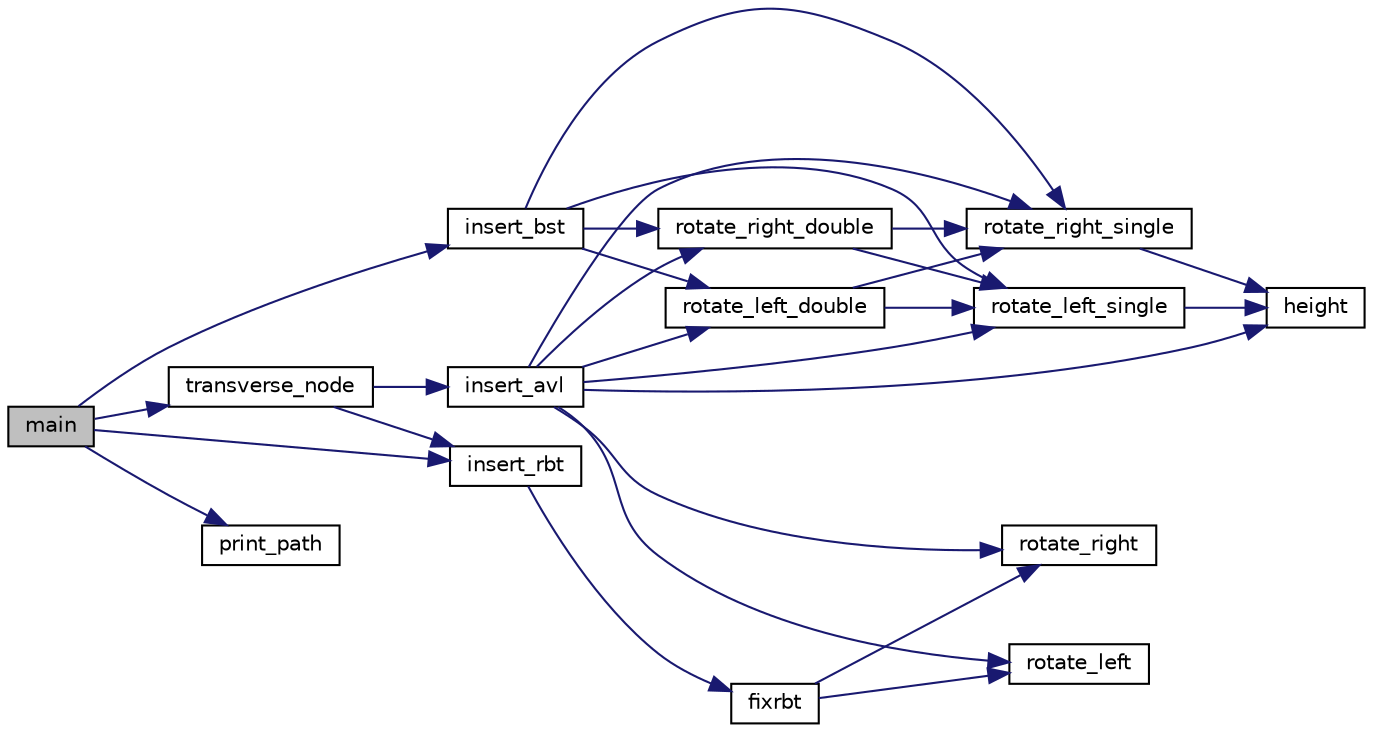 digraph "main"
{
  edge [fontname="Helvetica",fontsize="10",labelfontname="Helvetica",labelfontsize="10"];
  node [fontname="Helvetica",fontsize="10",shape=record];
  rankdir="LR";
  Node33 [label="main",height=0.2,width=0.4,color="black", fillcolor="grey75", style="filled", fontcolor="black"];
  Node33 -> Node34 [color="midnightblue",fontsize="10",style="solid",fontname="Helvetica"];
  Node34 [label="insert_bst",height=0.2,width=0.4,color="black", fillcolor="white", style="filled",URL="$problem__1_8c_09_09.html#a7a38ca5eb62583d64027d3bde13a4a96"];
  Node34 -> Node35 [color="midnightblue",fontsize="10",style="solid",fontname="Helvetica"];
  Node35 [label="rotate_right_single",height=0.2,width=0.4,color="black", fillcolor="white", style="filled",URL="$problem__1_8c_09_09.html#a686d12dd19143698c899bc9e31427b4f"];
  Node35 -> Node36 [color="midnightblue",fontsize="10",style="solid",fontname="Helvetica"];
  Node36 [label="height",height=0.2,width=0.4,color="black", fillcolor="white", style="filled",URL="$problem1_8c_09_09.html#ae4a66d8b0c2b0d626aea45977e358c83",tooltip="To find the height of a node. "];
  Node34 -> Node37 [color="midnightblue",fontsize="10",style="solid",fontname="Helvetica"];
  Node37 [label="rotate_left_single",height=0.2,width=0.4,color="black", fillcolor="white", style="filled",URL="$problem__1_8c_09_09.html#a8c8369713ed6b665b506e088a915fe9e"];
  Node37 -> Node36 [color="midnightblue",fontsize="10",style="solid",fontname="Helvetica"];
  Node34 -> Node38 [color="midnightblue",fontsize="10",style="solid",fontname="Helvetica"];
  Node38 [label="rotate_right_double",height=0.2,width=0.4,color="black", fillcolor="white", style="filled",URL="$problem__1_8c_09_09.html#a17f64addc7222c3b1200dbb25c670dfa"];
  Node38 -> Node37 [color="midnightblue",fontsize="10",style="solid",fontname="Helvetica"];
  Node38 -> Node35 [color="midnightblue",fontsize="10",style="solid",fontname="Helvetica"];
  Node34 -> Node39 [color="midnightblue",fontsize="10",style="solid",fontname="Helvetica"];
  Node39 [label="rotate_left_double",height=0.2,width=0.4,color="black", fillcolor="white", style="filled",URL="$problem__1_8c_09_09.html#a9becc3ba304b23eefffbcd86b26c23be"];
  Node39 -> Node35 [color="midnightblue",fontsize="10",style="solid",fontname="Helvetica"];
  Node39 -> Node37 [color="midnightblue",fontsize="10",style="solid",fontname="Helvetica"];
  Node33 -> Node40 [color="midnightblue",fontsize="10",style="solid",fontname="Helvetica"];
  Node40 [label="insert_rbt",height=0.2,width=0.4,color="black", fillcolor="white", style="filled",URL="$problem__1_8c_09_09.html#ac95da8b816808fb1c52baf7f5af42bea"];
  Node40 -> Node41 [color="midnightblue",fontsize="10",style="solid",fontname="Helvetica"];
  Node41 [label="fixrbt",height=0.2,width=0.4,color="black", fillcolor="white", style="filled",URL="$problem__1_8c_09_09.html#af4fc9659bda02ecdccba8ecb55a3e971"];
  Node41 -> Node42 [color="midnightblue",fontsize="10",style="solid",fontname="Helvetica"];
  Node42 [label="rotate_left",height=0.2,width=0.4,color="black", fillcolor="white", style="filled",URL="$problem__1_8c_09_09.html#a1579ad62b8407bdd8785ba8fe0124d8c"];
  Node41 -> Node43 [color="midnightblue",fontsize="10",style="solid",fontname="Helvetica"];
  Node43 [label="rotate_right",height=0.2,width=0.4,color="black", fillcolor="white", style="filled",URL="$problem__1_8c_09_09.html#a51571a655c2981337fb8acf35cc36f2f"];
  Node33 -> Node44 [color="midnightblue",fontsize="10",style="solid",fontname="Helvetica"];
  Node44 [label="transverse_node",height=0.2,width=0.4,color="black", fillcolor="white", style="filled",URL="$problem__1_8c_09_09.html#adf38af92ad12705aa7607a48d0c8c125"];
  Node44 -> Node45 [color="midnightblue",fontsize="10",style="solid",fontname="Helvetica"];
  Node45 [label="insert_avl",height=0.2,width=0.4,color="black", fillcolor="white", style="filled",URL="$problem__1_8c_09_09.html#a7366557fb6d7ba398b06ba694f3a1f13"];
  Node45 -> Node36 [color="midnightblue",fontsize="10",style="solid",fontname="Helvetica"];
  Node45 -> Node35 [color="midnightblue",fontsize="10",style="solid",fontname="Helvetica"];
  Node45 -> Node38 [color="midnightblue",fontsize="10",style="solid",fontname="Helvetica"];
  Node45 -> Node37 [color="midnightblue",fontsize="10",style="solid",fontname="Helvetica"];
  Node45 -> Node39 [color="midnightblue",fontsize="10",style="solid",fontname="Helvetica"];
  Node45 -> Node42 [color="midnightblue",fontsize="10",style="solid",fontname="Helvetica"];
  Node45 -> Node43 [color="midnightblue",fontsize="10",style="solid",fontname="Helvetica"];
  Node44 -> Node40 [color="midnightblue",fontsize="10",style="solid",fontname="Helvetica"];
  Node33 -> Node46 [color="midnightblue",fontsize="10",style="solid",fontname="Helvetica"];
  Node46 [label="print_path",height=0.2,width=0.4,color="black", fillcolor="white", style="filled",URL="$problem__1_8c_09_09.html#a9d240355a693d80ebef3439df54f1767"];
}
